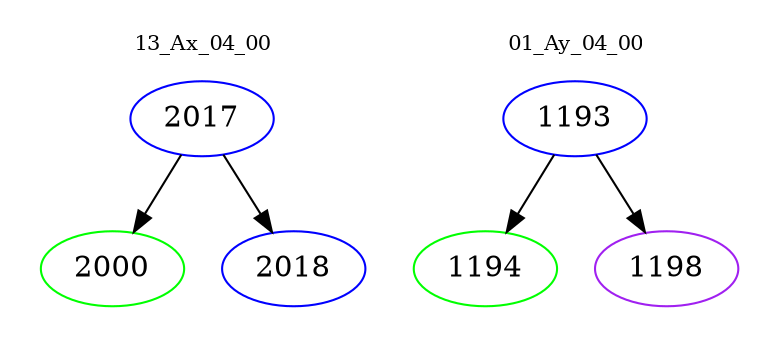 digraph{
subgraph cluster_0 {
color = white
label = "13_Ax_04_00";
fontsize=10;
T0_2017 [label="2017", color="blue"]
T0_2017 -> T0_2000 [color="black"]
T0_2000 [label="2000", color="green"]
T0_2017 -> T0_2018 [color="black"]
T0_2018 [label="2018", color="blue"]
}
subgraph cluster_1 {
color = white
label = "01_Ay_04_00";
fontsize=10;
T1_1193 [label="1193", color="blue"]
T1_1193 -> T1_1194 [color="black"]
T1_1194 [label="1194", color="green"]
T1_1193 -> T1_1198 [color="black"]
T1_1198 [label="1198", color="purple"]
}
}
